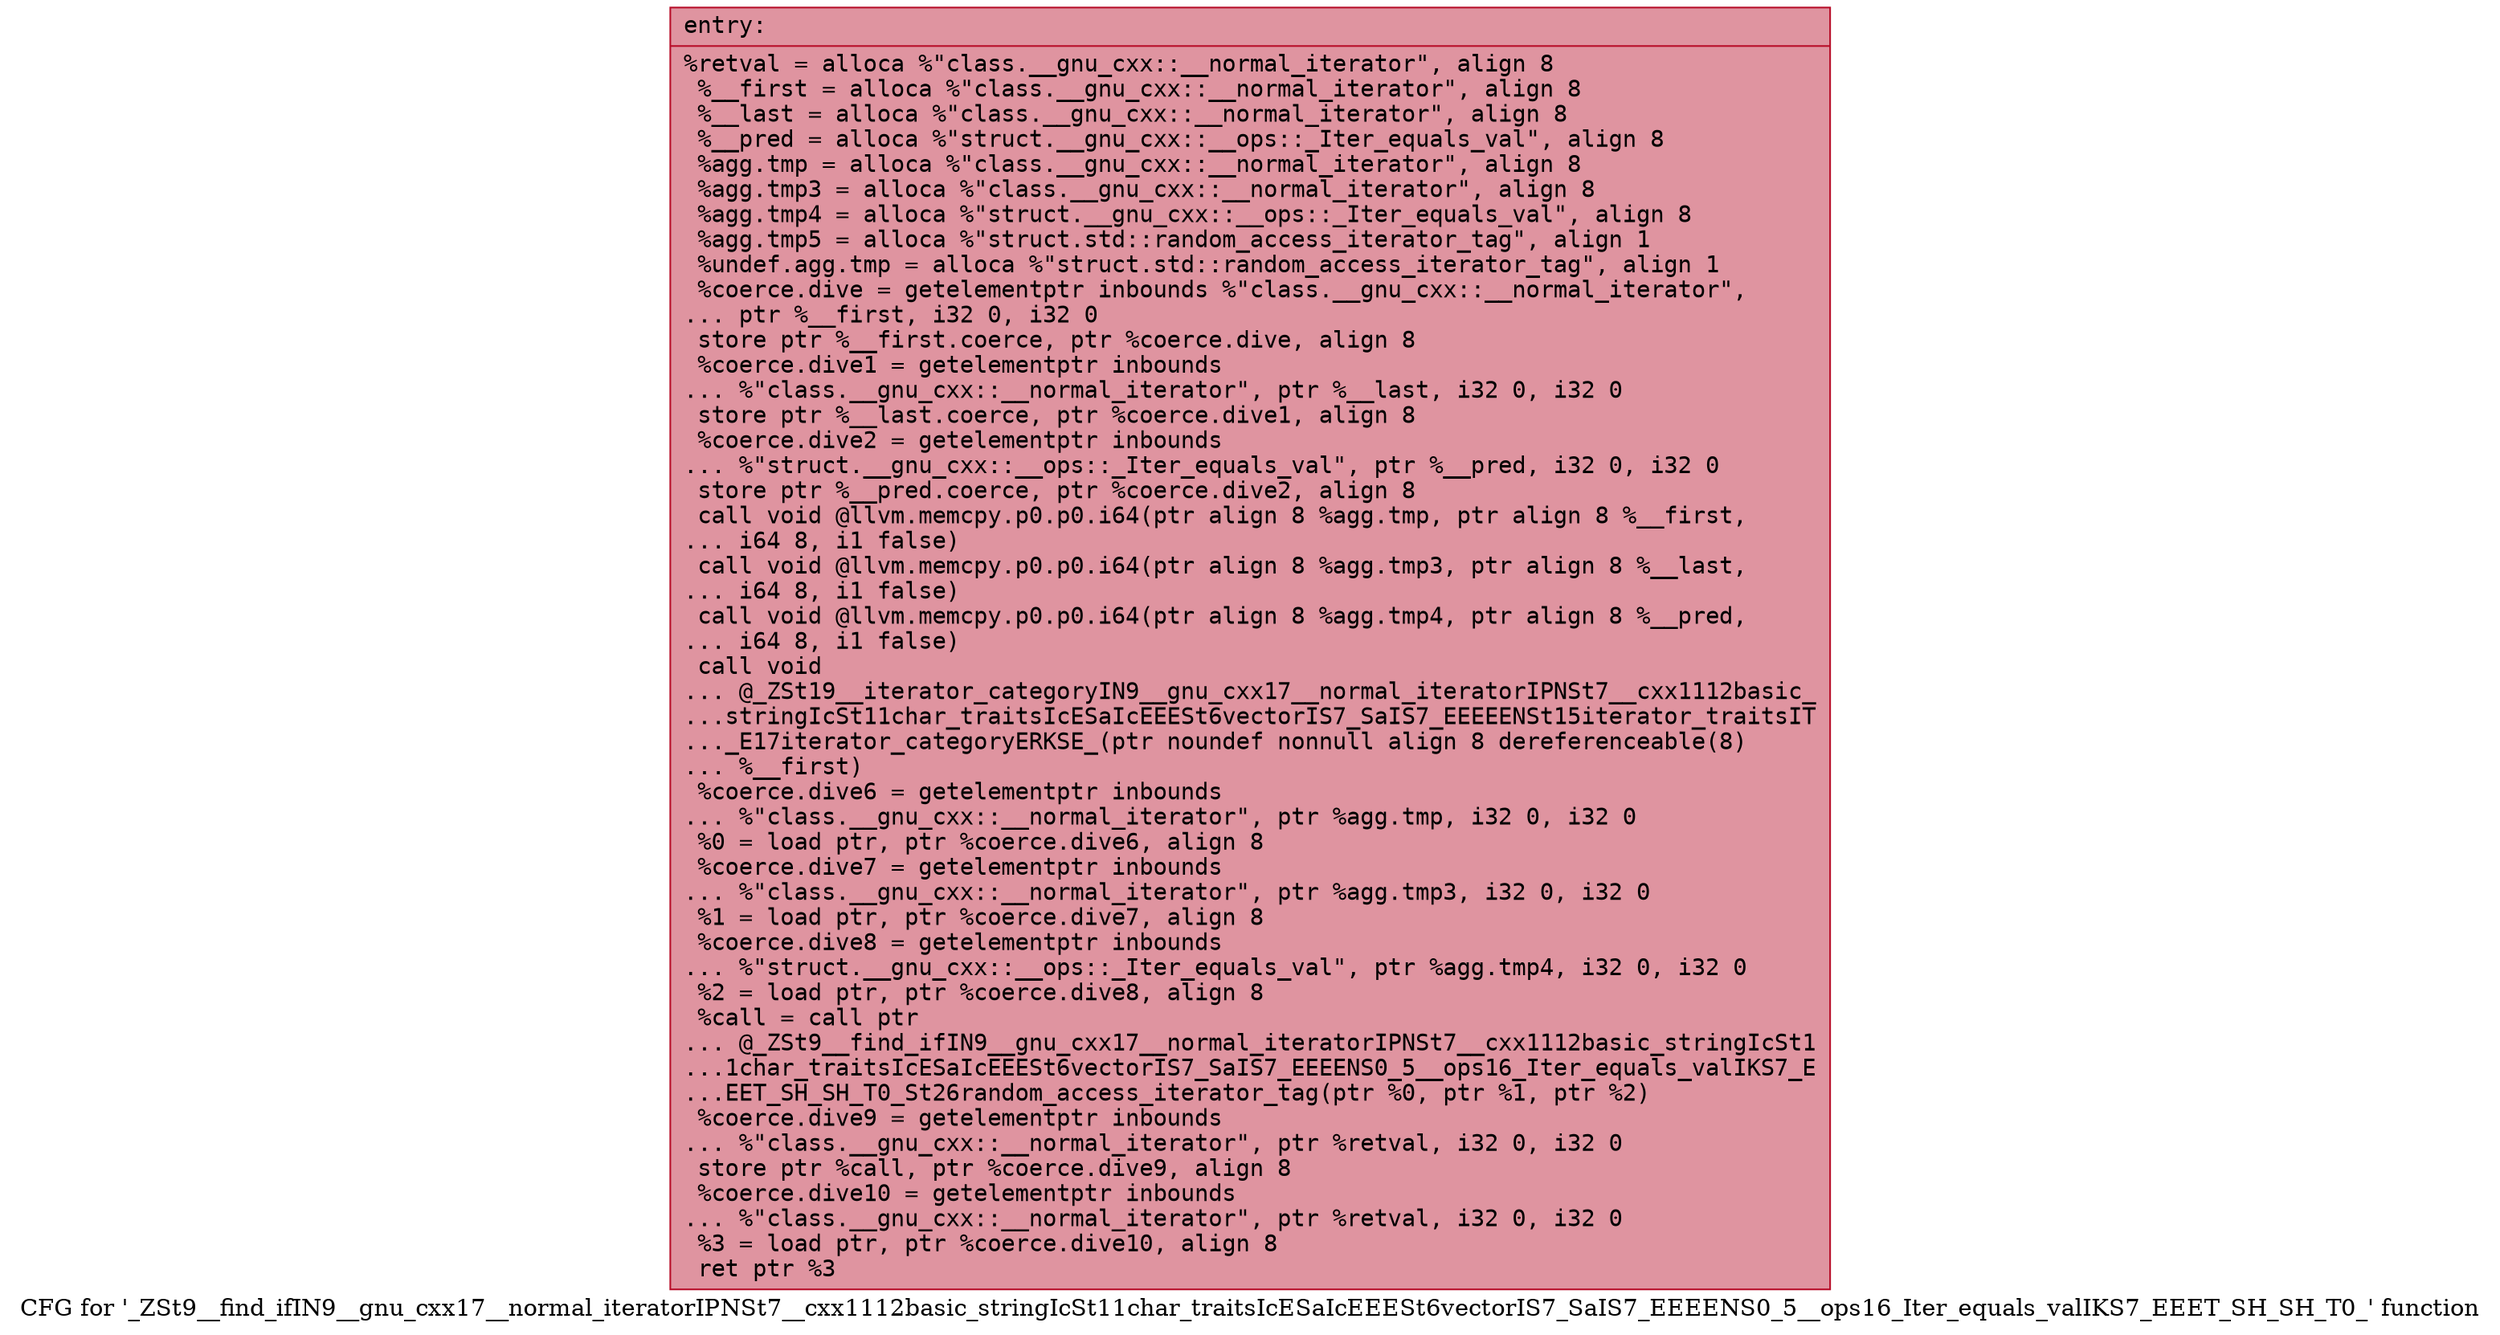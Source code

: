 digraph "CFG for '_ZSt9__find_ifIN9__gnu_cxx17__normal_iteratorIPNSt7__cxx1112basic_stringIcSt11char_traitsIcESaIcEEESt6vectorIS7_SaIS7_EEEENS0_5__ops16_Iter_equals_valIKS7_EEET_SH_SH_T0_' function" {
	label="CFG for '_ZSt9__find_ifIN9__gnu_cxx17__normal_iteratorIPNSt7__cxx1112basic_stringIcSt11char_traitsIcESaIcEEESt6vectorIS7_SaIS7_EEEENS0_5__ops16_Iter_equals_valIKS7_EEET_SH_SH_T0_' function";

	Node0x557e2b020330 [shape=record,color="#b70d28ff", style=filled, fillcolor="#b70d2870" fontname="Courier",label="{entry:\l|  %retval = alloca %\"class.__gnu_cxx::__normal_iterator\", align 8\l  %__first = alloca %\"class.__gnu_cxx::__normal_iterator\", align 8\l  %__last = alloca %\"class.__gnu_cxx::__normal_iterator\", align 8\l  %__pred = alloca %\"struct.__gnu_cxx::__ops::_Iter_equals_val\", align 8\l  %agg.tmp = alloca %\"class.__gnu_cxx::__normal_iterator\", align 8\l  %agg.tmp3 = alloca %\"class.__gnu_cxx::__normal_iterator\", align 8\l  %agg.tmp4 = alloca %\"struct.__gnu_cxx::__ops::_Iter_equals_val\", align 8\l  %agg.tmp5 = alloca %\"struct.std::random_access_iterator_tag\", align 1\l  %undef.agg.tmp = alloca %\"struct.std::random_access_iterator_tag\", align 1\l  %coerce.dive = getelementptr inbounds %\"class.__gnu_cxx::__normal_iterator\",\l... ptr %__first, i32 0, i32 0\l  store ptr %__first.coerce, ptr %coerce.dive, align 8\l  %coerce.dive1 = getelementptr inbounds\l... %\"class.__gnu_cxx::__normal_iterator\", ptr %__last, i32 0, i32 0\l  store ptr %__last.coerce, ptr %coerce.dive1, align 8\l  %coerce.dive2 = getelementptr inbounds\l... %\"struct.__gnu_cxx::__ops::_Iter_equals_val\", ptr %__pred, i32 0, i32 0\l  store ptr %__pred.coerce, ptr %coerce.dive2, align 8\l  call void @llvm.memcpy.p0.p0.i64(ptr align 8 %agg.tmp, ptr align 8 %__first,\l... i64 8, i1 false)\l  call void @llvm.memcpy.p0.p0.i64(ptr align 8 %agg.tmp3, ptr align 8 %__last,\l... i64 8, i1 false)\l  call void @llvm.memcpy.p0.p0.i64(ptr align 8 %agg.tmp4, ptr align 8 %__pred,\l... i64 8, i1 false)\l  call void\l... @_ZSt19__iterator_categoryIN9__gnu_cxx17__normal_iteratorIPNSt7__cxx1112basic_\l...stringIcSt11char_traitsIcESaIcEEESt6vectorIS7_SaIS7_EEEEENSt15iterator_traitsIT\l..._E17iterator_categoryERKSE_(ptr noundef nonnull align 8 dereferenceable(8)\l... %__first)\l  %coerce.dive6 = getelementptr inbounds\l... %\"class.__gnu_cxx::__normal_iterator\", ptr %agg.tmp, i32 0, i32 0\l  %0 = load ptr, ptr %coerce.dive6, align 8\l  %coerce.dive7 = getelementptr inbounds\l... %\"class.__gnu_cxx::__normal_iterator\", ptr %agg.tmp3, i32 0, i32 0\l  %1 = load ptr, ptr %coerce.dive7, align 8\l  %coerce.dive8 = getelementptr inbounds\l... %\"struct.__gnu_cxx::__ops::_Iter_equals_val\", ptr %agg.tmp4, i32 0, i32 0\l  %2 = load ptr, ptr %coerce.dive8, align 8\l  %call = call ptr\l... @_ZSt9__find_ifIN9__gnu_cxx17__normal_iteratorIPNSt7__cxx1112basic_stringIcSt1\l...1char_traitsIcESaIcEEESt6vectorIS7_SaIS7_EEEENS0_5__ops16_Iter_equals_valIKS7_E\l...EET_SH_SH_T0_St26random_access_iterator_tag(ptr %0, ptr %1, ptr %2)\l  %coerce.dive9 = getelementptr inbounds\l... %\"class.__gnu_cxx::__normal_iterator\", ptr %retval, i32 0, i32 0\l  store ptr %call, ptr %coerce.dive9, align 8\l  %coerce.dive10 = getelementptr inbounds\l... %\"class.__gnu_cxx::__normal_iterator\", ptr %retval, i32 0, i32 0\l  %3 = load ptr, ptr %coerce.dive10, align 8\l  ret ptr %3\l}"];
}
